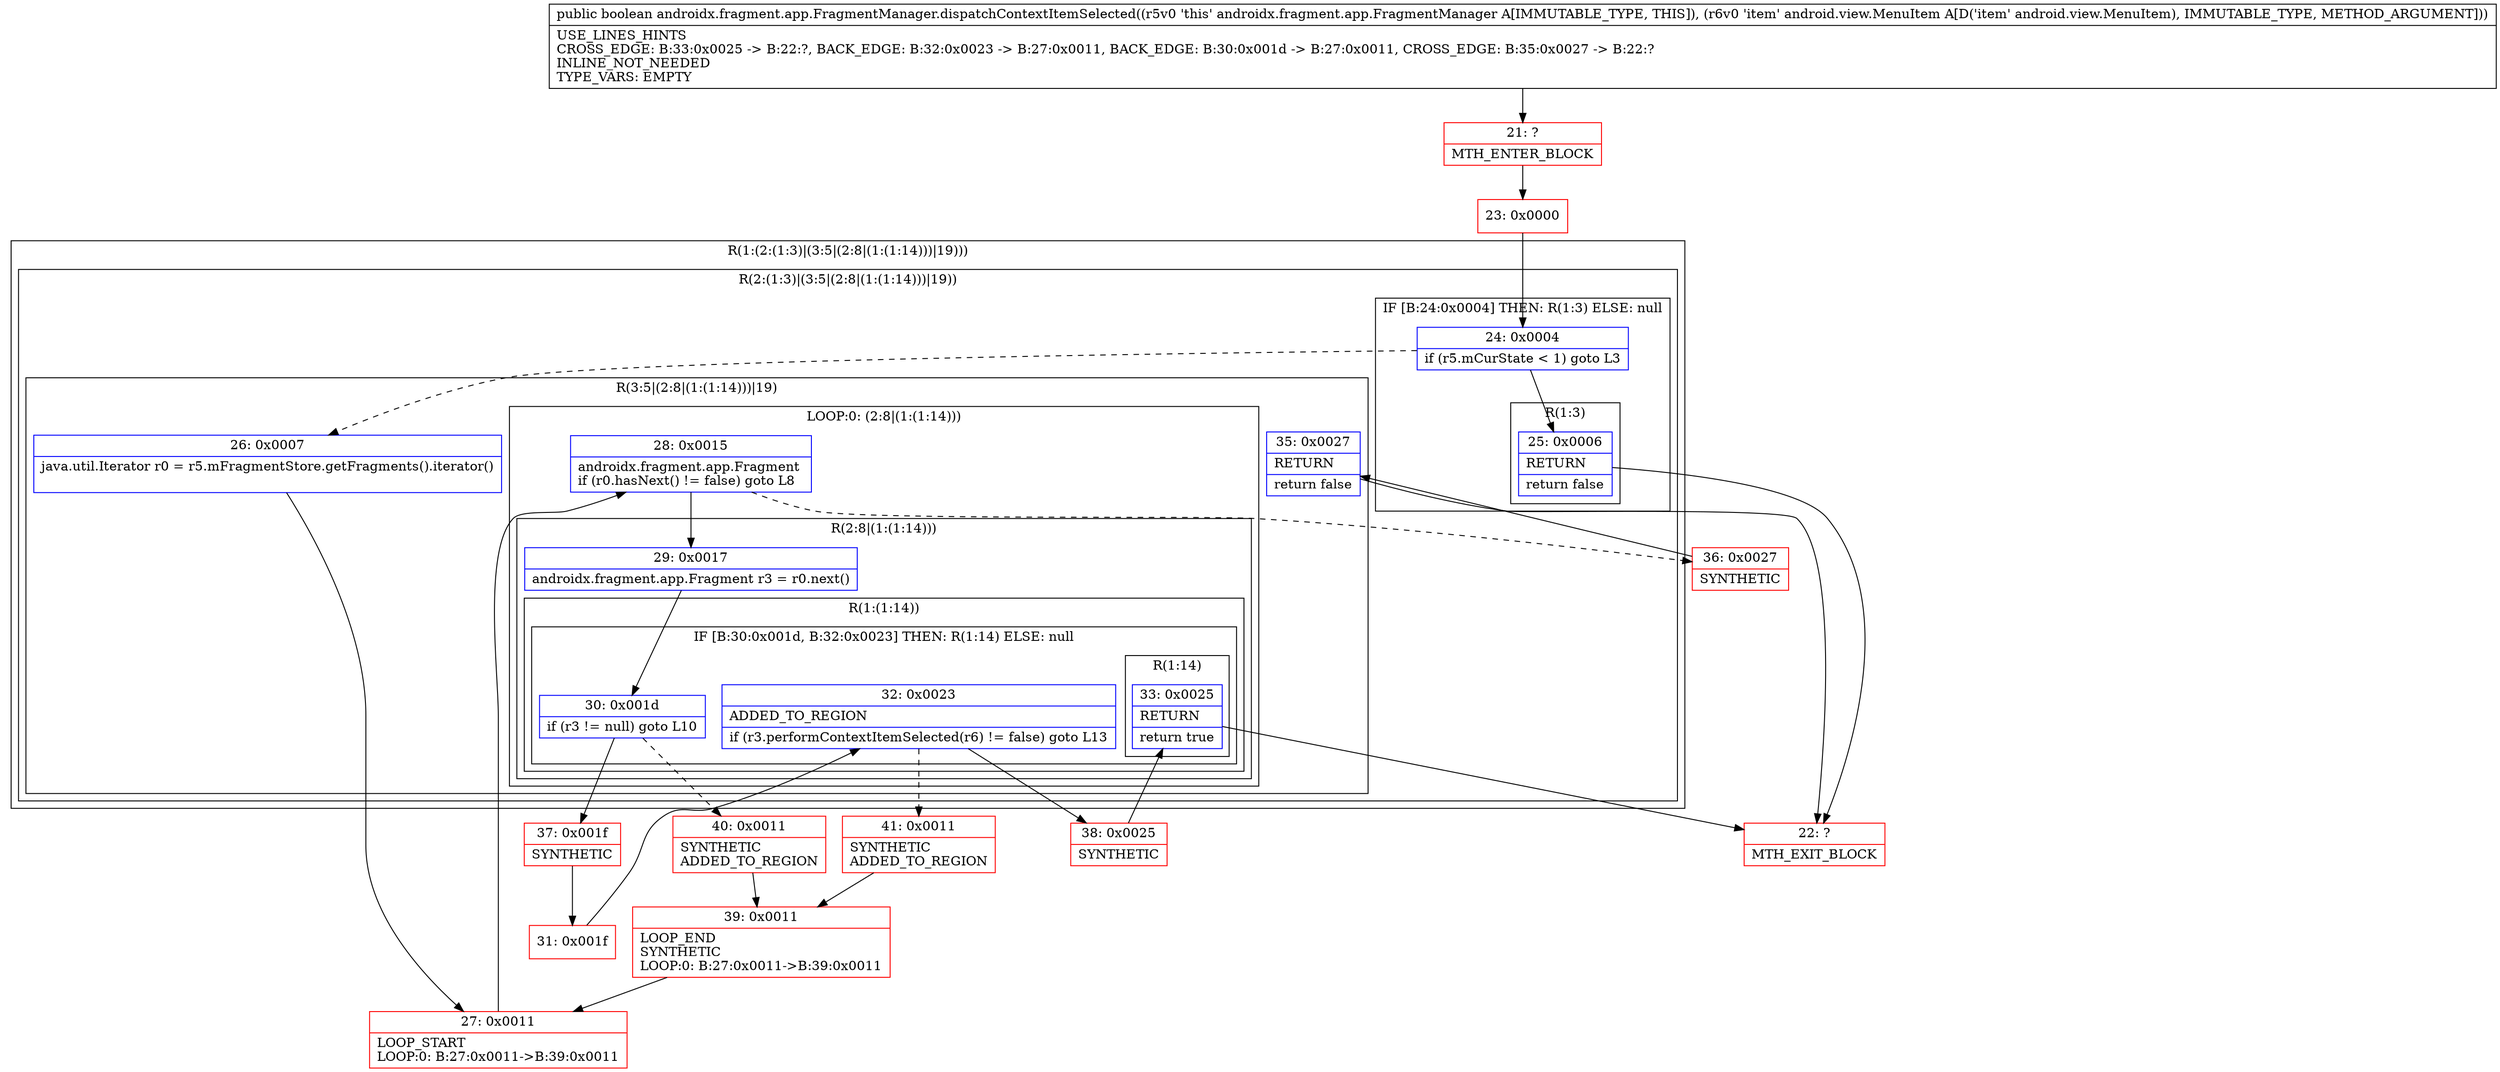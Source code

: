 digraph "CFG forandroidx.fragment.app.FragmentManager.dispatchContextItemSelected(Landroid\/view\/MenuItem;)Z" {
subgraph cluster_Region_440609156 {
label = "R(1:(2:(1:3)|(3:5|(2:8|(1:(1:14)))|19)))";
node [shape=record,color=blue];
subgraph cluster_Region_1472465200 {
label = "R(2:(1:3)|(3:5|(2:8|(1:(1:14)))|19))";
node [shape=record,color=blue];
subgraph cluster_IfRegion_1413768906 {
label = "IF [B:24:0x0004] THEN: R(1:3) ELSE: null";
node [shape=record,color=blue];
Node_24 [shape=record,label="{24\:\ 0x0004|if (r5.mCurState \< 1) goto L3\l}"];
subgraph cluster_Region_842222063 {
label = "R(1:3)";
node [shape=record,color=blue];
Node_25 [shape=record,label="{25\:\ 0x0006|RETURN\l|return false\l}"];
}
}
subgraph cluster_Region_826231076 {
label = "R(3:5|(2:8|(1:(1:14)))|19)";
node [shape=record,color=blue];
Node_26 [shape=record,label="{26\:\ 0x0007|java.util.Iterator r0 = r5.mFragmentStore.getFragments().iterator()\l\l}"];
subgraph cluster_LoopRegion_1178946490 {
label = "LOOP:0: (2:8|(1:(1:14)))";
node [shape=record,color=blue];
Node_28 [shape=record,label="{28\:\ 0x0015|androidx.fragment.app.Fragment \lif (r0.hasNext() != false) goto L8\l}"];
subgraph cluster_Region_826283918 {
label = "R(2:8|(1:(1:14)))";
node [shape=record,color=blue];
Node_29 [shape=record,label="{29\:\ 0x0017|androidx.fragment.app.Fragment r3 = r0.next()\l}"];
subgraph cluster_Region_429149304 {
label = "R(1:(1:14))";
node [shape=record,color=blue];
subgraph cluster_IfRegion_1378439175 {
label = "IF [B:30:0x001d, B:32:0x0023] THEN: R(1:14) ELSE: null";
node [shape=record,color=blue];
Node_30 [shape=record,label="{30\:\ 0x001d|if (r3 != null) goto L10\l}"];
Node_32 [shape=record,label="{32\:\ 0x0023|ADDED_TO_REGION\l|if (r3.performContextItemSelected(r6) != false) goto L13\l}"];
subgraph cluster_Region_1054722403 {
label = "R(1:14)";
node [shape=record,color=blue];
Node_33 [shape=record,label="{33\:\ 0x0025|RETURN\l|return true\l}"];
}
}
}
}
}
Node_35 [shape=record,label="{35\:\ 0x0027|RETURN\l|return false\l}"];
}
}
}
Node_21 [shape=record,color=red,label="{21\:\ ?|MTH_ENTER_BLOCK\l}"];
Node_23 [shape=record,color=red,label="{23\:\ 0x0000}"];
Node_22 [shape=record,color=red,label="{22\:\ ?|MTH_EXIT_BLOCK\l}"];
Node_27 [shape=record,color=red,label="{27\:\ 0x0011|LOOP_START\lLOOP:0: B:27:0x0011\-\>B:39:0x0011\l}"];
Node_37 [shape=record,color=red,label="{37\:\ 0x001f|SYNTHETIC\l}"];
Node_31 [shape=record,color=red,label="{31\:\ 0x001f}"];
Node_38 [shape=record,color=red,label="{38\:\ 0x0025|SYNTHETIC\l}"];
Node_41 [shape=record,color=red,label="{41\:\ 0x0011|SYNTHETIC\lADDED_TO_REGION\l}"];
Node_39 [shape=record,color=red,label="{39\:\ 0x0011|LOOP_END\lSYNTHETIC\lLOOP:0: B:27:0x0011\-\>B:39:0x0011\l}"];
Node_40 [shape=record,color=red,label="{40\:\ 0x0011|SYNTHETIC\lADDED_TO_REGION\l}"];
Node_36 [shape=record,color=red,label="{36\:\ 0x0027|SYNTHETIC\l}"];
MethodNode[shape=record,label="{public boolean androidx.fragment.app.FragmentManager.dispatchContextItemSelected((r5v0 'this' androidx.fragment.app.FragmentManager A[IMMUTABLE_TYPE, THIS]), (r6v0 'item' android.view.MenuItem A[D('item' android.view.MenuItem), IMMUTABLE_TYPE, METHOD_ARGUMENT]))  | USE_LINES_HINTS\lCROSS_EDGE: B:33:0x0025 \-\> B:22:?, BACK_EDGE: B:32:0x0023 \-\> B:27:0x0011, BACK_EDGE: B:30:0x001d \-\> B:27:0x0011, CROSS_EDGE: B:35:0x0027 \-\> B:22:?\lINLINE_NOT_NEEDED\lTYPE_VARS: EMPTY\l}"];
MethodNode -> Node_21;Node_24 -> Node_25;
Node_24 -> Node_26[style=dashed];
Node_25 -> Node_22;
Node_26 -> Node_27;
Node_28 -> Node_29;
Node_28 -> Node_36[style=dashed];
Node_29 -> Node_30;
Node_30 -> Node_37;
Node_30 -> Node_40[style=dashed];
Node_32 -> Node_38;
Node_32 -> Node_41[style=dashed];
Node_33 -> Node_22;
Node_35 -> Node_22;
Node_21 -> Node_23;
Node_23 -> Node_24;
Node_27 -> Node_28;
Node_37 -> Node_31;
Node_31 -> Node_32;
Node_38 -> Node_33;
Node_41 -> Node_39;
Node_39 -> Node_27;
Node_40 -> Node_39;
Node_36 -> Node_35;
}

